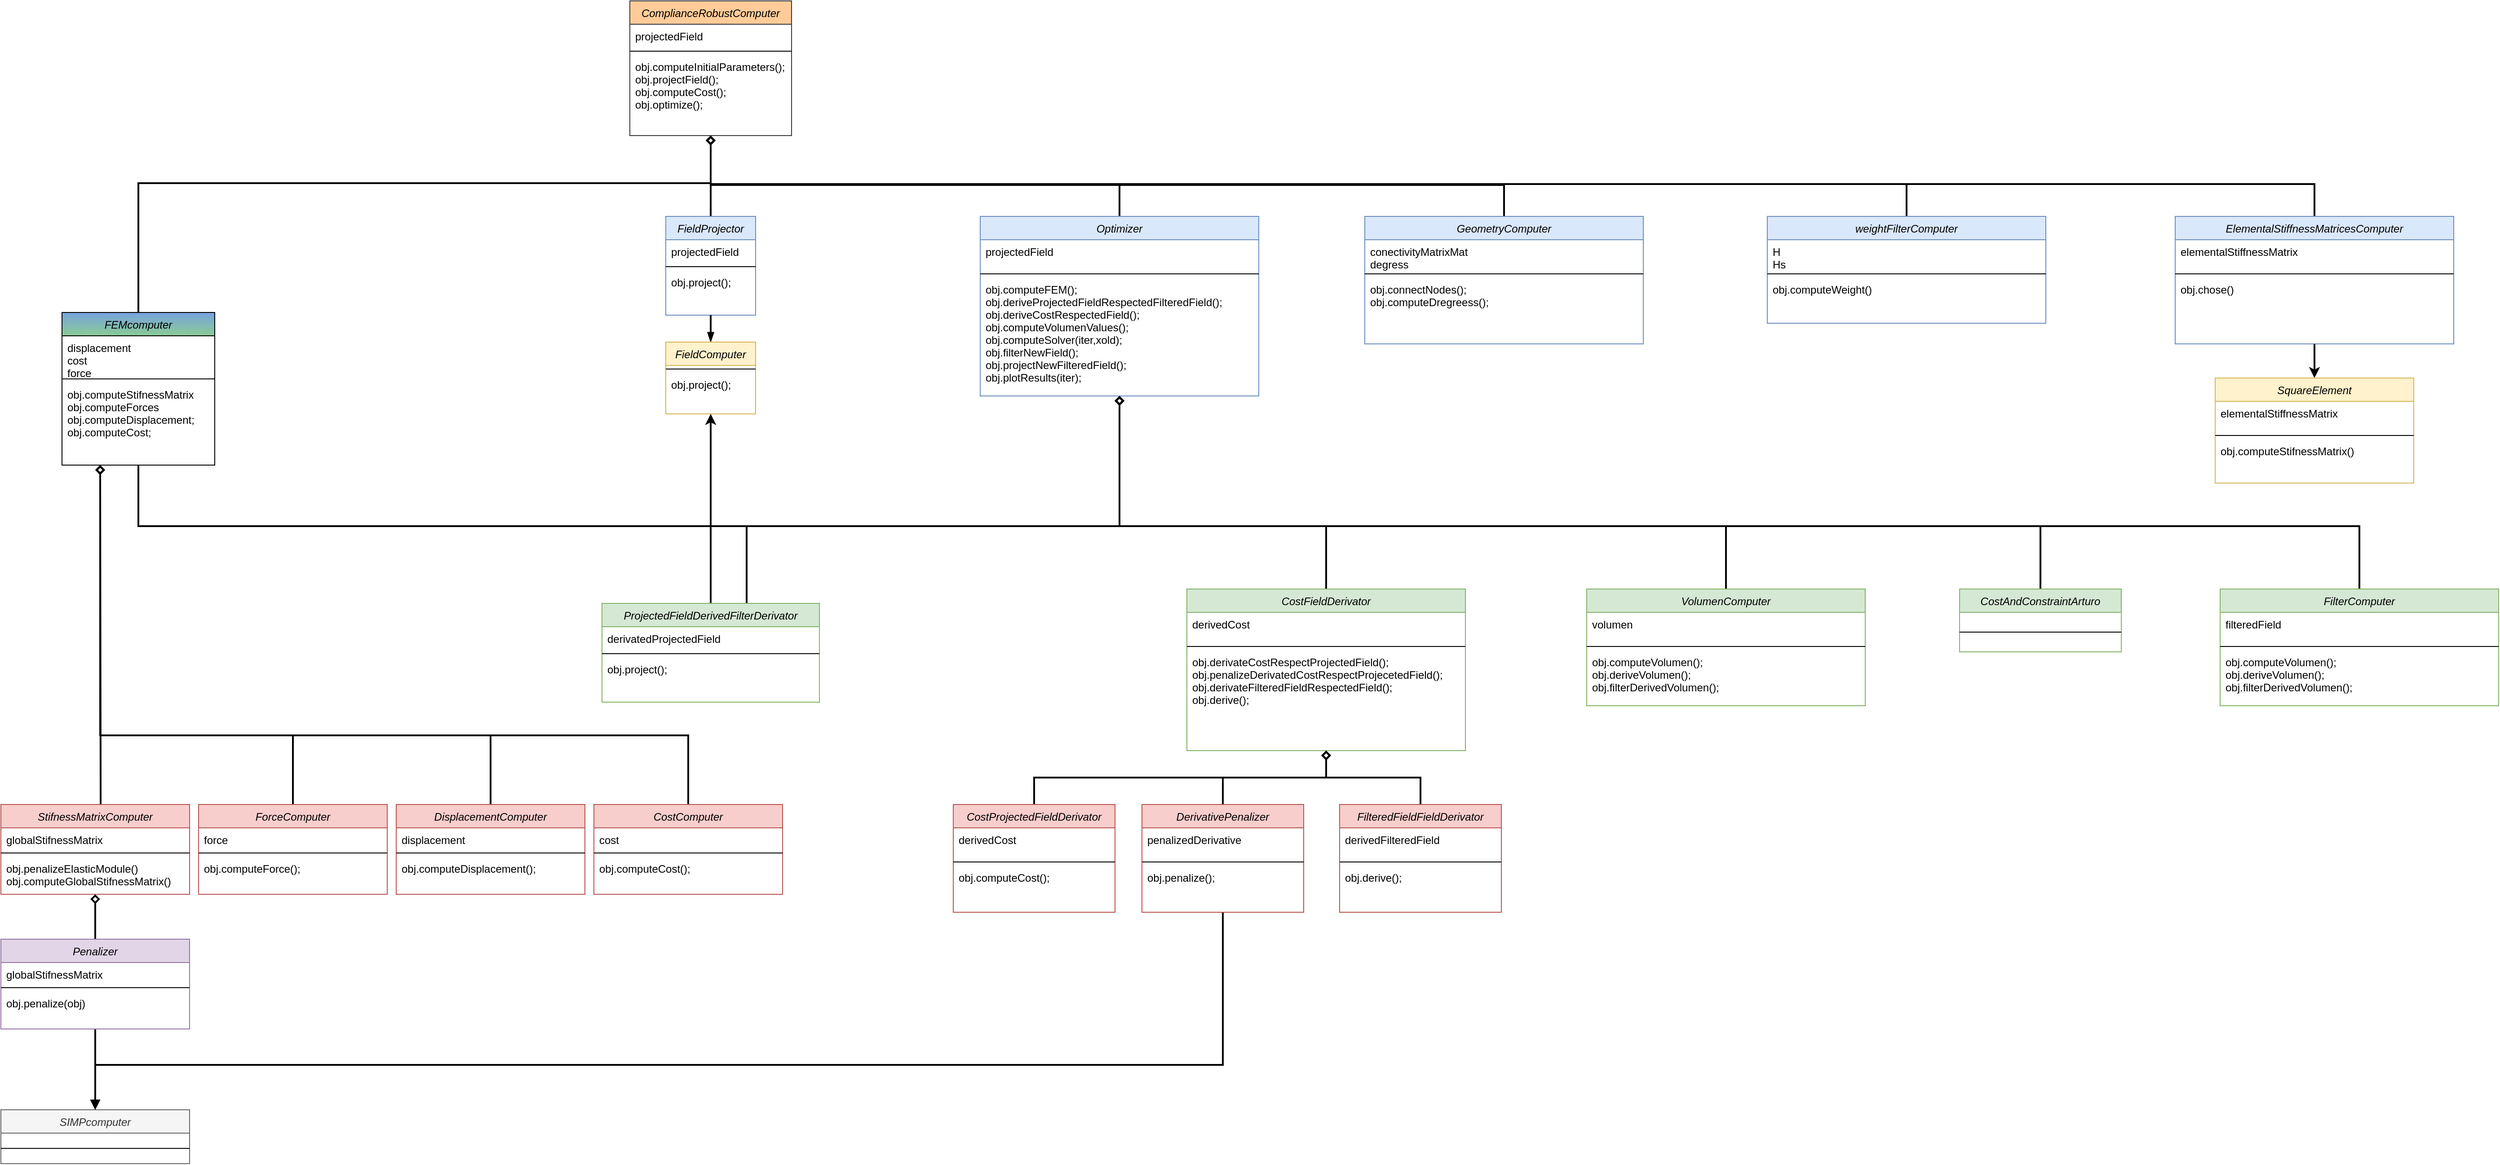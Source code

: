 <mxfile version="21.0.6" type="device"><diagram id="C5RBs43oDa-KdzZeNtuy" name="Page-1"><mxGraphModel dx="2100" dy="1146" grid="0" gridSize="10" guides="1" tooltips="1" connect="1" arrows="1" fold="1" page="1" pageScale="1" pageWidth="3300" pageHeight="2339" math="0" shadow="0"><root><mxCell id="WIyWlLk6GJQsqaUBKTNV-0"/><mxCell id="WIyWlLk6GJQsqaUBKTNV-1" parent="WIyWlLk6GJQsqaUBKTNV-0"/><mxCell id="zkfFHV4jXpPFQw0GAbJ--0" value="ComplianceRobustComputer" style="swimlane;fontStyle=2;align=center;verticalAlign=top;childLayout=stackLayout;horizontal=1;startSize=26;horizontalStack=0;resizeParent=1;resizeLast=0;collapsible=1;marginBottom=0;rounded=0;shadow=0;strokeWidth=1;fillColor=#ffcc99;strokeColor=#36393d;" parent="WIyWlLk6GJQsqaUBKTNV-1" vertex="1"><mxGeometry x="975" y="543" width="180" height="150" as="geometry"><mxRectangle x="330" y="30" width="160" height="26" as="alternateBounds"/></mxGeometry></mxCell><mxCell id="zkfFHV4jXpPFQw0GAbJ--1" value="projectedField" style="text;align=left;verticalAlign=top;spacingLeft=4;spacingRight=4;overflow=hidden;rotatable=0;points=[[0,0.5],[1,0.5]];portConstraint=eastwest;" parent="zkfFHV4jXpPFQw0GAbJ--0" vertex="1"><mxGeometry y="26" width="180" height="26" as="geometry"/></mxCell><mxCell id="zkfFHV4jXpPFQw0GAbJ--4" value="" style="line;html=1;strokeWidth=1;align=left;verticalAlign=middle;spacingTop=-1;spacingLeft=3;spacingRight=3;rotatable=0;labelPosition=right;points=[];portConstraint=eastwest;" parent="zkfFHV4jXpPFQw0GAbJ--0" vertex="1"><mxGeometry y="52" width="180" height="8" as="geometry"/></mxCell><mxCell id="zkfFHV4jXpPFQw0GAbJ--5" value="            obj.computeInitialParameters();&#10;            obj.projectField();&#10;            obj.computeCost();&#10;            obj.optimize();" style="text;align=left;verticalAlign=top;spacingLeft=4;spacingRight=4;overflow=hidden;rotatable=0;points=[[0,0.5],[1,0.5]];portConstraint=eastwest;" parent="zkfFHV4jXpPFQw0GAbJ--0" vertex="1"><mxGeometry y="60" width="180" height="70" as="geometry"/></mxCell><mxCell id="yDLSr4atUfNvEjxQzT37-46" style="edgeStyle=orthogonalEdgeStyle;rounded=0;orthogonalLoop=1;jettySize=auto;html=1;strokeColor=#000000;fontColor=#393C56;fillColor=#F2CC8F;endArrow=diamond;endFill=0;endSize=6;strokeWidth=2;" edge="1" parent="WIyWlLk6GJQsqaUBKTNV-1" source="R_Au4kxGA2XfaqDKN6vM-2" target="zkfFHV4jXpPFQw0GAbJ--0"><mxGeometry relative="1" as="geometry"/></mxCell><mxCell id="R_Au4kxGA2XfaqDKN6vM-2" value="FieldProjector" style="swimlane;fontStyle=2;align=center;verticalAlign=top;childLayout=stackLayout;horizontal=1;startSize=26;horizontalStack=0;resizeParent=1;resizeLast=0;collapsible=1;marginBottom=0;rounded=0;shadow=0;strokeWidth=1;fillColor=#dae8fc;strokeColor=#6c8ebf;" parent="WIyWlLk6GJQsqaUBKTNV-1" vertex="1"><mxGeometry x="1015" y="783" width="100" height="110" as="geometry"><mxRectangle x="330" y="30" width="160" height="26" as="alternateBounds"/></mxGeometry></mxCell><mxCell id="R_Au4kxGA2XfaqDKN6vM-3" value="projectedField" style="text;align=left;verticalAlign=top;spacingLeft=4;spacingRight=4;overflow=hidden;rotatable=0;points=[[0,0.5],[1,0.5]];portConstraint=eastwest;" parent="R_Au4kxGA2XfaqDKN6vM-2" vertex="1"><mxGeometry y="26" width="100" height="26" as="geometry"/></mxCell><mxCell id="R_Au4kxGA2XfaqDKN6vM-4" value="" style="line;html=1;strokeWidth=1;align=left;verticalAlign=middle;spacingTop=-1;spacingLeft=3;spacingRight=3;rotatable=0;labelPosition=right;points=[];portConstraint=eastwest;" parent="R_Au4kxGA2XfaqDKN6vM-2" vertex="1"><mxGeometry y="52" width="100" height="8" as="geometry"/></mxCell><mxCell id="R_Au4kxGA2XfaqDKN6vM-5" value="            obj.project();&#10;" style="text;align=left;verticalAlign=top;spacingLeft=4;spacingRight=4;overflow=hidden;rotatable=0;points=[[0,0.5],[1,0.5]];portConstraint=eastwest;" parent="R_Au4kxGA2XfaqDKN6vM-2" vertex="1"><mxGeometry y="60" width="100" height="30" as="geometry"/></mxCell><mxCell id="yDLSr4atUfNvEjxQzT37-2" style="edgeStyle=orthogonalEdgeStyle;rounded=0;orthogonalLoop=1;jettySize=auto;html=1;entryX=0.5;entryY=1;entryDx=0;entryDy=0;endArrow=none;endFill=0;startArrow=blockThin;startFill=1;endSize=6;strokeWidth=2;" edge="1" parent="WIyWlLk6GJQsqaUBKTNV-1" source="R_Au4kxGA2XfaqDKN6vM-6" target="R_Au4kxGA2XfaqDKN6vM-2"><mxGeometry relative="1" as="geometry"/></mxCell><mxCell id="R_Au4kxGA2XfaqDKN6vM-6" value="FieldComputer" style="swimlane;fontStyle=2;align=center;verticalAlign=top;childLayout=stackLayout;horizontal=1;startSize=26;horizontalStack=0;resizeParent=1;resizeLast=0;collapsible=1;marginBottom=0;rounded=0;shadow=0;strokeWidth=1;fillColor=#fff2cc;strokeColor=#d6b656;" parent="WIyWlLk6GJQsqaUBKTNV-1" vertex="1"><mxGeometry x="1015" y="923" width="100" height="80" as="geometry"><mxRectangle x="330" y="30" width="160" height="26" as="alternateBounds"/></mxGeometry></mxCell><mxCell id="R_Au4kxGA2XfaqDKN6vM-8" value="" style="line;html=1;strokeWidth=1;align=left;verticalAlign=middle;spacingTop=-1;spacingLeft=3;spacingRight=3;rotatable=0;labelPosition=right;points=[];portConstraint=eastwest;" parent="R_Au4kxGA2XfaqDKN6vM-6" vertex="1"><mxGeometry y="26" width="100" height="8" as="geometry"/></mxCell><mxCell id="R_Au4kxGA2XfaqDKN6vM-9" value="            obj.project();&#10;" style="text;align=left;verticalAlign=top;spacingLeft=4;spacingRight=4;overflow=hidden;rotatable=0;points=[[0,0.5],[1,0.5]];portConstraint=eastwest;" parent="R_Au4kxGA2XfaqDKN6vM-6" vertex="1"><mxGeometry y="34" width="100" height="26" as="geometry"/></mxCell><mxCell id="R_Au4kxGA2XfaqDKN6vM-131" style="edgeStyle=elbowEdgeStyle;rounded=0;orthogonalLoop=1;jettySize=auto;elbow=vertical;html=1;entryX=0.5;entryY=1;entryDx=0;entryDy=0;endArrow=diamond;endFill=0;endSize=6;strokeWidth=2;" parent="WIyWlLk6GJQsqaUBKTNV-1" source="R_Au4kxGA2XfaqDKN6vM-14" target="zkfFHV4jXpPFQw0GAbJ--0" edge="1"><mxGeometry relative="1" as="geometry"><Array as="points"><mxPoint x="853" y="746"/><mxPoint x="417" y="828"/><mxPoint x="510" y="828"/></Array></mxGeometry></mxCell><mxCell id="yDLSr4atUfNvEjxQzT37-9" style="edgeStyle=orthogonalEdgeStyle;rounded=0;orthogonalLoop=1;jettySize=auto;html=1;exitX=0.5;exitY=1;exitDx=0;exitDy=0;entryX=0.5;entryY=1;entryDx=0;entryDy=0;endArrow=diamond;endFill=0;endSize=6;strokeWidth=2;" edge="1" parent="WIyWlLk6GJQsqaUBKTNV-1" source="R_Au4kxGA2XfaqDKN6vM-14" target="R_Au4kxGA2XfaqDKN6vM-116"><mxGeometry relative="1" as="geometry"><Array as="points"><mxPoint x="428" y="1128"/><mxPoint x="1520" y="1128"/></Array></mxGeometry></mxCell><mxCell id="R_Au4kxGA2XfaqDKN6vM-14" value="FEMcomputer" style="swimlane;fontStyle=2;align=center;verticalAlign=top;childLayout=stackLayout;horizontal=1;startSize=26;horizontalStack=0;resizeParent=1;resizeLast=0;collapsible=1;marginBottom=0;rounded=0;shadow=0;strokeWidth=1;gradientColor=#89CC94;strokeColor=default;fillColor=#78a2de;swimlaneFillColor=none;" parent="WIyWlLk6GJQsqaUBKTNV-1" vertex="1"><mxGeometry x="343" y="890" width="170" height="170" as="geometry"><mxRectangle x="330" y="30" width="160" height="26" as="alternateBounds"/></mxGeometry></mxCell><mxCell id="R_Au4kxGA2XfaqDKN6vM-15" value="        displacement&#10;        cost&#10;        force" style="text;align=left;verticalAlign=top;spacingLeft=4;spacingRight=4;overflow=hidden;rotatable=0;points=[[0,0.5],[1,0.5]];portConstraint=eastwest;" parent="R_Au4kxGA2XfaqDKN6vM-14" vertex="1"><mxGeometry y="26" width="170" height="44" as="geometry"/></mxCell><mxCell id="R_Au4kxGA2XfaqDKN6vM-16" value="" style="line;html=1;strokeWidth=1;align=left;verticalAlign=middle;spacingTop=-1;spacingLeft=3;spacingRight=3;rotatable=0;labelPosition=right;points=[];portConstraint=eastwest;" parent="R_Au4kxGA2XfaqDKN6vM-14" vertex="1"><mxGeometry y="70" width="170" height="8" as="geometry"/></mxCell><mxCell id="R_Au4kxGA2XfaqDKN6vM-17" value="            obj.computeStifnessMatrix&#10;            obj.computeForces&#10;            obj.computeDisplacement;&#10;            obj.computeCost;" style="text;align=left;verticalAlign=top;spacingLeft=4;spacingRight=4;overflow=hidden;rotatable=0;points=[[0,0.5],[1,0.5]];portConstraint=eastwest;" parent="R_Au4kxGA2XfaqDKN6vM-14" vertex="1"><mxGeometry y="78" width="170" height="62" as="geometry"/></mxCell><mxCell id="R_Au4kxGA2XfaqDKN6vM-112" style="edgeStyle=elbowEdgeStyle;rounded=0;orthogonalLoop=1;jettySize=auto;elbow=vertical;html=1;entryX=0.25;entryY=1;entryDx=0;entryDy=0;endArrow=diamond;endFill=0;strokeWidth=2;" parent="WIyWlLk6GJQsqaUBKTNV-1" source="R_Au4kxGA2XfaqDKN6vM-32" target="R_Au4kxGA2XfaqDKN6vM-14" edge="1"><mxGeometry relative="1" as="geometry"><Array as="points"><mxPoint x="386" y="1426"/><mxPoint x="401" y="1405"/></Array></mxGeometry></mxCell><mxCell id="R_Au4kxGA2XfaqDKN6vM-32" value="StifnessMatrixComputer" style="swimlane;fontStyle=2;align=center;verticalAlign=top;childLayout=stackLayout;horizontal=1;startSize=26;horizontalStack=0;resizeParent=1;resizeLast=0;collapsible=1;marginBottom=0;rounded=0;shadow=0;strokeWidth=1;fillColor=#f8cecc;strokeColor=#b85450;" parent="WIyWlLk6GJQsqaUBKTNV-1" vertex="1"><mxGeometry x="275" y="1438" width="210" height="100" as="geometry"><mxRectangle x="330" y="30" width="160" height="26" as="alternateBounds"/></mxGeometry></mxCell><mxCell id="R_Au4kxGA2XfaqDKN6vM-33" value="globalStifnessMatrix" style="text;align=left;verticalAlign=top;spacingLeft=4;spacingRight=4;overflow=hidden;rotatable=0;points=[[0,0.5],[1,0.5]];portConstraint=eastwest;" parent="R_Au4kxGA2XfaqDKN6vM-32" vertex="1"><mxGeometry y="26" width="210" height="24" as="geometry"/></mxCell><mxCell id="R_Au4kxGA2XfaqDKN6vM-34" value="" style="line;html=1;strokeWidth=1;align=left;verticalAlign=middle;spacingTop=-1;spacingLeft=3;spacingRight=3;rotatable=0;labelPosition=right;points=[];portConstraint=eastwest;" parent="R_Au4kxGA2XfaqDKN6vM-32" vertex="1"><mxGeometry y="50" width="210" height="8" as="geometry"/></mxCell><mxCell id="R_Au4kxGA2XfaqDKN6vM-35" value="            obj.penalizeElasticModule()&#10;            obj.computeGlobalStifnessMatrix()" style="text;align=left;verticalAlign=top;spacingLeft=4;spacingRight=4;overflow=hidden;rotatable=0;points=[[0,0.5],[1,0.5]];portConstraint=eastwest;" parent="R_Au4kxGA2XfaqDKN6vM-32" vertex="1"><mxGeometry y="58" width="210" height="42" as="geometry"/></mxCell><mxCell id="R_Au4kxGA2XfaqDKN6vM-49" style="edgeStyle=elbowEdgeStyle;rounded=0;orthogonalLoop=1;jettySize=auto;elbow=vertical;html=1;endArrow=block;endFill=1;strokeWidth=2;" parent="WIyWlLk6GJQsqaUBKTNV-1" source="R_Au4kxGA2XfaqDKN6vM-37" target="R_Au4kxGA2XfaqDKN6vM-41" edge="1"><mxGeometry relative="1" as="geometry"/></mxCell><mxCell id="R_Au4kxGA2XfaqDKN6vM-115" style="edgeStyle=elbowEdgeStyle;rounded=0;orthogonalLoop=1;jettySize=auto;elbow=vertical;html=1;endArrow=diamond;endFill=0;strokeWidth=2;" parent="WIyWlLk6GJQsqaUBKTNV-1" source="R_Au4kxGA2XfaqDKN6vM-37" target="R_Au4kxGA2XfaqDKN6vM-32" edge="1"><mxGeometry relative="1" as="geometry"/></mxCell><mxCell id="R_Au4kxGA2XfaqDKN6vM-37" value="Penalizer" style="swimlane;fontStyle=2;align=center;verticalAlign=top;childLayout=stackLayout;horizontal=1;startSize=26;horizontalStack=0;resizeParent=1;resizeLast=0;collapsible=1;marginBottom=0;rounded=0;shadow=0;strokeWidth=1;fillColor=#e1d5e7;strokeColor=#9673a6;" parent="WIyWlLk6GJQsqaUBKTNV-1" vertex="1"><mxGeometry x="275" y="1588" width="210" height="100" as="geometry"><mxRectangle x="330" y="30" width="160" height="26" as="alternateBounds"/></mxGeometry></mxCell><mxCell id="R_Au4kxGA2XfaqDKN6vM-38" value="globalStifnessMatrix" style="text;align=left;verticalAlign=top;spacingLeft=4;spacingRight=4;overflow=hidden;rotatable=0;points=[[0,0.5],[1,0.5]];portConstraint=eastwest;" parent="R_Au4kxGA2XfaqDKN6vM-37" vertex="1"><mxGeometry y="26" width="210" height="24" as="geometry"/></mxCell><mxCell id="R_Au4kxGA2XfaqDKN6vM-39" value="" style="line;html=1;strokeWidth=1;align=left;verticalAlign=middle;spacingTop=-1;spacingLeft=3;spacingRight=3;rotatable=0;labelPosition=right;points=[];portConstraint=eastwest;" parent="R_Au4kxGA2XfaqDKN6vM-37" vertex="1"><mxGeometry y="50" width="210" height="8" as="geometry"/></mxCell><mxCell id="R_Au4kxGA2XfaqDKN6vM-40" value="            obj.penalize(obj)" style="text;align=left;verticalAlign=top;spacingLeft=4;spacingRight=4;overflow=hidden;rotatable=0;points=[[0,0.5],[1,0.5]];portConstraint=eastwest;" parent="R_Au4kxGA2XfaqDKN6vM-37" vertex="1"><mxGeometry y="58" width="210" height="42" as="geometry"/></mxCell><mxCell id="R_Au4kxGA2XfaqDKN6vM-41" value="SIMPcomputer" style="swimlane;fontStyle=2;align=center;verticalAlign=top;childLayout=stackLayout;horizontal=1;startSize=26;horizontalStack=0;resizeParent=1;resizeLast=0;collapsible=1;marginBottom=0;rounded=0;shadow=0;strokeWidth=1;fillColor=#f5f5f5;strokeColor=#666666;fontColor=#333333;" parent="WIyWlLk6GJQsqaUBKTNV-1" vertex="1"><mxGeometry x="275" y="1778" width="210" height="60" as="geometry"><mxRectangle x="330" y="30" width="160" height="26" as="alternateBounds"/></mxGeometry></mxCell><mxCell id="R_Au4kxGA2XfaqDKN6vM-43" value="" style="line;html=1;strokeWidth=1;align=left;verticalAlign=middle;spacingTop=-1;spacingLeft=3;spacingRight=3;rotatable=0;labelPosition=right;points=[];portConstraint=eastwest;" parent="R_Au4kxGA2XfaqDKN6vM-41" vertex="1"><mxGeometry y="26" width="210" height="34" as="geometry"/></mxCell><mxCell id="R_Au4kxGA2XfaqDKN6vM-104" style="edgeStyle=elbowEdgeStyle;rounded=0;orthogonalLoop=1;jettySize=auto;elbow=vertical;html=1;entryX=0.25;entryY=1;entryDx=0;entryDy=0;endArrow=diamond;endFill=0;strokeWidth=2;" parent="WIyWlLk6GJQsqaUBKTNV-1" source="R_Au4kxGA2XfaqDKN6vM-50" target="R_Au4kxGA2XfaqDKN6vM-14" edge="1"><mxGeometry relative="1" as="geometry"><Array as="points"><mxPoint x="600" y="1361"/></Array></mxGeometry></mxCell><mxCell id="R_Au4kxGA2XfaqDKN6vM-50" value="ForceComputer" style="swimlane;fontStyle=2;align=center;verticalAlign=top;childLayout=stackLayout;horizontal=1;startSize=26;horizontalStack=0;resizeParent=1;resizeLast=0;collapsible=1;marginBottom=0;rounded=0;shadow=0;strokeWidth=1;fillColor=#f8cecc;strokeColor=#b85450;" parent="WIyWlLk6GJQsqaUBKTNV-1" vertex="1"><mxGeometry x="495" y="1438" width="210" height="100" as="geometry"><mxRectangle x="330" y="30" width="160" height="26" as="alternateBounds"/></mxGeometry></mxCell><mxCell id="R_Au4kxGA2XfaqDKN6vM-51" value="force" style="text;align=left;verticalAlign=top;spacingLeft=4;spacingRight=4;overflow=hidden;rotatable=0;points=[[0,0.5],[1,0.5]];portConstraint=eastwest;" parent="R_Au4kxGA2XfaqDKN6vM-50" vertex="1"><mxGeometry y="26" width="210" height="24" as="geometry"/></mxCell><mxCell id="R_Au4kxGA2XfaqDKN6vM-52" value="" style="line;html=1;strokeWidth=1;align=left;verticalAlign=middle;spacingTop=-1;spacingLeft=3;spacingRight=3;rotatable=0;labelPosition=right;points=[];portConstraint=eastwest;" parent="R_Au4kxGA2XfaqDKN6vM-50" vertex="1"><mxGeometry y="50" width="210" height="8" as="geometry"/></mxCell><mxCell id="R_Au4kxGA2XfaqDKN6vM-53" value="            obj.computeForce();" style="text;align=left;verticalAlign=top;spacingLeft=4;spacingRight=4;overflow=hidden;rotatable=0;points=[[0,0.5],[1,0.5]];portConstraint=eastwest;" parent="R_Au4kxGA2XfaqDKN6vM-50" vertex="1"><mxGeometry y="58" width="210" height="42" as="geometry"/></mxCell><mxCell id="R_Au4kxGA2XfaqDKN6vM-113" style="edgeStyle=elbowEdgeStyle;rounded=0;orthogonalLoop=1;jettySize=auto;elbow=vertical;html=1;entryX=0.25;entryY=1;entryDx=0;entryDy=0;endArrow=diamond;endFill=0;strokeWidth=2;" parent="WIyWlLk6GJQsqaUBKTNV-1" source="R_Au4kxGA2XfaqDKN6vM-67" target="R_Au4kxGA2XfaqDKN6vM-14" edge="1"><mxGeometry relative="1" as="geometry"><Array as="points"><mxPoint x="674" y="1361"/><mxPoint x="579" y="1363"/></Array></mxGeometry></mxCell><mxCell id="R_Au4kxGA2XfaqDKN6vM-67" value="DisplacementComputer" style="swimlane;fontStyle=2;align=center;verticalAlign=top;childLayout=stackLayout;horizontal=1;startSize=26;horizontalStack=0;resizeParent=1;resizeLast=0;collapsible=1;marginBottom=0;rounded=0;shadow=0;strokeWidth=1;fillColor=#f8cecc;strokeColor=#b85450;" parent="WIyWlLk6GJQsqaUBKTNV-1" vertex="1"><mxGeometry x="715" y="1438" width="210" height="100" as="geometry"><mxRectangle x="330" y="30" width="160" height="26" as="alternateBounds"/></mxGeometry></mxCell><mxCell id="R_Au4kxGA2XfaqDKN6vM-68" value="displacement" style="text;align=left;verticalAlign=top;spacingLeft=4;spacingRight=4;overflow=hidden;rotatable=0;points=[[0,0.5],[1,0.5]];portConstraint=eastwest;" parent="R_Au4kxGA2XfaqDKN6vM-67" vertex="1"><mxGeometry y="26" width="210" height="24" as="geometry"/></mxCell><mxCell id="R_Au4kxGA2XfaqDKN6vM-69" value="" style="line;html=1;strokeWidth=1;align=left;verticalAlign=middle;spacingTop=-1;spacingLeft=3;spacingRight=3;rotatable=0;labelPosition=right;points=[];portConstraint=eastwest;" parent="R_Au4kxGA2XfaqDKN6vM-67" vertex="1"><mxGeometry y="50" width="210" height="8" as="geometry"/></mxCell><mxCell id="R_Au4kxGA2XfaqDKN6vM-70" value="            obj.computeDisplacement();" style="text;align=left;verticalAlign=top;spacingLeft=4;spacingRight=4;overflow=hidden;rotatable=0;points=[[0,0.5],[1,0.5]];portConstraint=eastwest;" parent="R_Au4kxGA2XfaqDKN6vM-67" vertex="1"><mxGeometry y="58" width="210" height="42" as="geometry"/></mxCell><mxCell id="R_Au4kxGA2XfaqDKN6vM-114" style="edgeStyle=elbowEdgeStyle;rounded=0;orthogonalLoop=1;jettySize=auto;elbow=vertical;html=1;entryX=0.25;entryY=1;entryDx=0;entryDy=0;endArrow=diamond;endFill=0;strokeWidth=2;" parent="WIyWlLk6GJQsqaUBKTNV-1" source="R_Au4kxGA2XfaqDKN6vM-78" target="R_Au4kxGA2XfaqDKN6vM-14" edge="1"><mxGeometry relative="1" as="geometry"><Array as="points"><mxPoint x="698" y="1361"/></Array></mxGeometry></mxCell><mxCell id="R_Au4kxGA2XfaqDKN6vM-78" value="CostComputer" style="swimlane;fontStyle=2;align=center;verticalAlign=top;childLayout=stackLayout;horizontal=1;startSize=26;horizontalStack=0;resizeParent=1;resizeLast=0;collapsible=1;marginBottom=0;rounded=0;shadow=0;strokeWidth=1;fillColor=#f8cecc;strokeColor=#b85450;" parent="WIyWlLk6GJQsqaUBKTNV-1" vertex="1"><mxGeometry x="935" y="1438" width="210" height="100" as="geometry"><mxRectangle x="330" y="30" width="160" height="26" as="alternateBounds"/></mxGeometry></mxCell><mxCell id="R_Au4kxGA2XfaqDKN6vM-79" value="cost&#10;" style="text;align=left;verticalAlign=top;spacingLeft=4;spacingRight=4;overflow=hidden;rotatable=0;points=[[0,0.5],[1,0.5]];portConstraint=eastwest;" parent="R_Au4kxGA2XfaqDKN6vM-78" vertex="1"><mxGeometry y="26" width="210" height="24" as="geometry"/></mxCell><mxCell id="R_Au4kxGA2XfaqDKN6vM-80" value="" style="line;html=1;strokeWidth=1;align=left;verticalAlign=middle;spacingTop=-1;spacingLeft=3;spacingRight=3;rotatable=0;labelPosition=right;points=[];portConstraint=eastwest;" parent="R_Au4kxGA2XfaqDKN6vM-78" vertex="1"><mxGeometry y="50" width="210" height="8" as="geometry"/></mxCell><mxCell id="R_Au4kxGA2XfaqDKN6vM-81" value="            obj.computeCost();" style="text;align=left;verticalAlign=top;spacingLeft=4;spacingRight=4;overflow=hidden;rotatable=0;points=[[0,0.5],[1,0.5]];portConstraint=eastwest;" parent="R_Au4kxGA2XfaqDKN6vM-78" vertex="1"><mxGeometry y="58" width="210" height="42" as="geometry"/></mxCell><mxCell id="R_Au4kxGA2XfaqDKN6vM-132" style="edgeStyle=elbowEdgeStyle;rounded=0;orthogonalLoop=1;jettySize=auto;elbow=vertical;html=1;entryX=0.5;entryY=1;entryDx=0;entryDy=0;endArrow=diamond;endFill=0;endSize=6;strokeWidth=2;" parent="WIyWlLk6GJQsqaUBKTNV-1" source="R_Au4kxGA2XfaqDKN6vM-116" target="zkfFHV4jXpPFQw0GAbJ--0" edge="1"><mxGeometry relative="1" as="geometry"><Array as="points"><mxPoint x="1303" y="747"/><mxPoint x="1261" y="745"/><mxPoint x="1295" y="828"/></Array></mxGeometry></mxCell><mxCell id="R_Au4kxGA2XfaqDKN6vM-116" value="Optimizer" style="swimlane;fontStyle=2;align=center;verticalAlign=top;childLayout=stackLayout;horizontal=1;startSize=26;horizontalStack=0;resizeParent=1;resizeLast=0;collapsible=1;marginBottom=0;rounded=0;shadow=0;strokeWidth=1;fillColor=#dae8fc;strokeColor=#6c8ebf;" parent="WIyWlLk6GJQsqaUBKTNV-1" vertex="1"><mxGeometry x="1365" y="783" width="310" height="200" as="geometry"><mxRectangle x="330" y="30" width="160" height="26" as="alternateBounds"/></mxGeometry></mxCell><mxCell id="R_Au4kxGA2XfaqDKN6vM-117" value="        projectedField" style="text;align=left;verticalAlign=top;spacingLeft=4;spacingRight=4;overflow=hidden;rotatable=0;points=[[0,0.5],[1,0.5]];portConstraint=eastwest;" parent="R_Au4kxGA2XfaqDKN6vM-116" vertex="1"><mxGeometry y="26" width="310" height="34" as="geometry"/></mxCell><mxCell id="R_Au4kxGA2XfaqDKN6vM-118" value="" style="line;html=1;strokeWidth=1;align=left;verticalAlign=middle;spacingTop=-1;spacingLeft=3;spacingRight=3;rotatable=0;labelPosition=right;points=[];portConstraint=eastwest;" parent="R_Au4kxGA2XfaqDKN6vM-116" vertex="1"><mxGeometry y="60" width="310" height="8" as="geometry"/></mxCell><mxCell id="R_Au4kxGA2XfaqDKN6vM-119" value=" obj.computeFEM();&#10;obj.deriveProjectedFieldRespectedFilteredField();&#10;obj.deriveCostRespectedField();&#10;obj.computeVolumenValues();&#10;obj.computeSolver(iter,xold);&#10;obj.filterNewField();&#10;obj.projectNewFilteredField();&#10;obj.plotResults(iter);" style="text;align=left;verticalAlign=top;spacingLeft=4;spacingRight=4;overflow=hidden;rotatable=0;points=[[0,0.5],[1,0.5]];portConstraint=eastwest;" parent="R_Au4kxGA2XfaqDKN6vM-116" vertex="1"><mxGeometry y="68" width="310" height="122" as="geometry"/></mxCell><mxCell id="yDLSr4atUfNvEjxQzT37-16" style="edgeStyle=orthogonalEdgeStyle;rounded=0;orthogonalLoop=1;jettySize=auto;html=1;exitX=0.5;exitY=0;exitDx=0;exitDy=0;entryX=0.5;entryY=1;entryDx=0;entryDy=0;endArrow=diamond;endFill=0;endSize=6;strokeWidth=2;" edge="1" parent="WIyWlLk6GJQsqaUBKTNV-1" source="R_Au4kxGA2XfaqDKN6vM-134" target="R_Au4kxGA2XfaqDKN6vM-116"><mxGeometry relative="1" as="geometry"><Array as="points"><mxPoint x="1750" y="1128"/><mxPoint x="1520" y="1128"/></Array></mxGeometry></mxCell><mxCell id="R_Au4kxGA2XfaqDKN6vM-134" value="CostFieldDerivator" style="swimlane;fontStyle=2;align=center;verticalAlign=top;childLayout=stackLayout;horizontal=1;startSize=26;horizontalStack=0;resizeParent=1;resizeLast=0;collapsible=1;marginBottom=0;rounded=0;shadow=0;strokeWidth=1;fillColor=#d5e8d4;strokeColor=#82b366;" parent="WIyWlLk6GJQsqaUBKTNV-1" vertex="1"><mxGeometry x="1595" y="1198" width="310" height="180" as="geometry"><mxRectangle x="330" y="30" width="160" height="26" as="alternateBounds"/></mxGeometry></mxCell><mxCell id="R_Au4kxGA2XfaqDKN6vM-135" value="        derivedCost" style="text;align=left;verticalAlign=top;spacingLeft=4;spacingRight=4;overflow=hidden;rotatable=0;points=[[0,0.5],[1,0.5]];portConstraint=eastwest;" parent="R_Au4kxGA2XfaqDKN6vM-134" vertex="1"><mxGeometry y="26" width="310" height="34" as="geometry"/></mxCell><mxCell id="R_Au4kxGA2XfaqDKN6vM-136" value="" style="line;html=1;strokeWidth=1;align=left;verticalAlign=middle;spacingTop=-1;spacingLeft=3;spacingRight=3;rotatable=0;labelPosition=right;points=[];portConstraint=eastwest;" parent="R_Au4kxGA2XfaqDKN6vM-134" vertex="1"><mxGeometry y="60" width="310" height="8" as="geometry"/></mxCell><mxCell id="R_Au4kxGA2XfaqDKN6vM-137" value="obj.derivateCostRespectProjectedField();&#10;obj.penalizeDerivatedCostRespectProjecetedField();&#10;obj.derivateFilteredFieldRespectedField();&#10;obj.derive();&#10;" style="text;align=left;verticalAlign=top;spacingLeft=4;spacingRight=4;overflow=hidden;rotatable=0;points=[[0,0.5],[1,0.5]];portConstraint=eastwest;" parent="R_Au4kxGA2XfaqDKN6vM-134" vertex="1"><mxGeometry y="68" width="310" height="92" as="geometry"/></mxCell><mxCell id="R_Au4kxGA2XfaqDKN6vM-143" style="edgeStyle=elbowEdgeStyle;rounded=0;orthogonalLoop=1;jettySize=auto;elbow=vertical;html=1;entryX=0.5;entryY=1;entryDx=0;entryDy=0;endArrow=diamond;endFill=0;strokeWidth=2;" parent="WIyWlLk6GJQsqaUBKTNV-1" source="R_Au4kxGA2XfaqDKN6vM-139" target="R_Au4kxGA2XfaqDKN6vM-134" edge="1"><mxGeometry relative="1" as="geometry"/></mxCell><mxCell id="R_Au4kxGA2XfaqDKN6vM-139" value="CostProjectedFieldDerivator" style="swimlane;fontStyle=2;align=center;verticalAlign=top;childLayout=stackLayout;horizontal=1;startSize=26;horizontalStack=0;resizeParent=1;resizeLast=0;collapsible=1;marginBottom=0;rounded=0;shadow=0;strokeWidth=1;fillColor=#f8cecc;strokeColor=#b85450;" parent="WIyWlLk6GJQsqaUBKTNV-1" vertex="1"><mxGeometry x="1335" y="1438" width="180" height="120" as="geometry"><mxRectangle x="330" y="30" width="160" height="26" as="alternateBounds"/></mxGeometry></mxCell><mxCell id="R_Au4kxGA2XfaqDKN6vM-140" value="        derivedCost" style="text;align=left;verticalAlign=top;spacingLeft=4;spacingRight=4;overflow=hidden;rotatable=0;points=[[0,0.5],[1,0.5]];portConstraint=eastwest;" parent="R_Au4kxGA2XfaqDKN6vM-139" vertex="1"><mxGeometry y="26" width="180" height="34" as="geometry"/></mxCell><mxCell id="R_Au4kxGA2XfaqDKN6vM-141" value="" style="line;html=1;strokeWidth=1;align=left;verticalAlign=middle;spacingTop=-1;spacingLeft=3;spacingRight=3;rotatable=0;labelPosition=right;points=[];portConstraint=eastwest;" parent="R_Au4kxGA2XfaqDKN6vM-139" vertex="1"><mxGeometry y="60" width="180" height="8" as="geometry"/></mxCell><mxCell id="R_Au4kxGA2XfaqDKN6vM-142" value="            obj.computeCost();" style="text;align=left;verticalAlign=top;spacingLeft=4;spacingRight=4;overflow=hidden;rotatable=0;points=[[0,0.5],[1,0.5]];portConstraint=eastwest;" parent="R_Au4kxGA2XfaqDKN6vM-139" vertex="1"><mxGeometry y="68" width="180" height="42" as="geometry"/></mxCell><mxCell id="R_Au4kxGA2XfaqDKN6vM-148" style="edgeStyle=elbowEdgeStyle;rounded=0;orthogonalLoop=1;jettySize=auto;elbow=vertical;html=1;endArrow=diamond;endFill=0;strokeWidth=2;" parent="WIyWlLk6GJQsqaUBKTNV-1" source="R_Au4kxGA2XfaqDKN6vM-144" target="R_Au4kxGA2XfaqDKN6vM-134" edge="1"><mxGeometry relative="1" as="geometry"/></mxCell><mxCell id="R_Au4kxGA2XfaqDKN6vM-149" style="edgeStyle=elbowEdgeStyle;rounded=0;orthogonalLoop=1;jettySize=auto;elbow=vertical;html=1;endArrow=block;endFill=1;strokeWidth=2;" parent="WIyWlLk6GJQsqaUBKTNV-1" source="R_Au4kxGA2XfaqDKN6vM-144" target="R_Au4kxGA2XfaqDKN6vM-41" edge="1"><mxGeometry relative="1" as="geometry"><Array as="points"><mxPoint x="1015" y="1728"/></Array></mxGeometry></mxCell><mxCell id="R_Au4kxGA2XfaqDKN6vM-144" value="DerivativePenalizer" style="swimlane;fontStyle=2;align=center;verticalAlign=top;childLayout=stackLayout;horizontal=1;startSize=26;horizontalStack=0;resizeParent=1;resizeLast=0;collapsible=1;marginBottom=0;rounded=0;shadow=0;strokeWidth=1;fillColor=#f8cecc;strokeColor=#b85450;" parent="WIyWlLk6GJQsqaUBKTNV-1" vertex="1"><mxGeometry x="1545" y="1438" width="180" height="120" as="geometry"><mxRectangle x="330" y="30" width="160" height="26" as="alternateBounds"/></mxGeometry></mxCell><mxCell id="R_Au4kxGA2XfaqDKN6vM-145" value="penalizedDerivative" style="text;align=left;verticalAlign=top;spacingLeft=4;spacingRight=4;overflow=hidden;rotatable=0;points=[[0,0.5],[1,0.5]];portConstraint=eastwest;" parent="R_Au4kxGA2XfaqDKN6vM-144" vertex="1"><mxGeometry y="26" width="180" height="34" as="geometry"/></mxCell><mxCell id="R_Au4kxGA2XfaqDKN6vM-146" value="" style="line;html=1;strokeWidth=1;align=left;verticalAlign=middle;spacingTop=-1;spacingLeft=3;spacingRight=3;rotatable=0;labelPosition=right;points=[];portConstraint=eastwest;" parent="R_Au4kxGA2XfaqDKN6vM-144" vertex="1"><mxGeometry y="60" width="180" height="8" as="geometry"/></mxCell><mxCell id="R_Au4kxGA2XfaqDKN6vM-147" value="            obj.penalize();" style="text;align=left;verticalAlign=top;spacingLeft=4;spacingRight=4;overflow=hidden;rotatable=0;points=[[0,0.5],[1,0.5]];portConstraint=eastwest;" parent="R_Au4kxGA2XfaqDKN6vM-144" vertex="1"><mxGeometry y="68" width="180" height="42" as="geometry"/></mxCell><mxCell id="R_Au4kxGA2XfaqDKN6vM-154" style="edgeStyle=elbowEdgeStyle;rounded=0;orthogonalLoop=1;jettySize=auto;elbow=vertical;html=1;endArrow=diamond;endFill=0;strokeWidth=2;" parent="WIyWlLk6GJQsqaUBKTNV-1" source="R_Au4kxGA2XfaqDKN6vM-150" target="R_Au4kxGA2XfaqDKN6vM-134" edge="1"><mxGeometry relative="1" as="geometry"/></mxCell><mxCell id="R_Au4kxGA2XfaqDKN6vM-150" value="FilteredFieldFieldDerivator" style="swimlane;fontStyle=2;align=center;verticalAlign=top;childLayout=stackLayout;horizontal=1;startSize=26;horizontalStack=0;resizeParent=1;resizeLast=0;collapsible=1;marginBottom=0;rounded=0;shadow=0;strokeWidth=1;fillColor=#f8cecc;strokeColor=#b85450;" parent="WIyWlLk6GJQsqaUBKTNV-1" vertex="1"><mxGeometry x="1765" y="1438" width="180" height="120" as="geometry"><mxRectangle x="330" y="30" width="160" height="26" as="alternateBounds"/></mxGeometry></mxCell><mxCell id="R_Au4kxGA2XfaqDKN6vM-151" value="derivedFilteredField" style="text;align=left;verticalAlign=top;spacingLeft=4;spacingRight=4;overflow=hidden;rotatable=0;points=[[0,0.5],[1,0.5]];portConstraint=eastwest;" parent="R_Au4kxGA2XfaqDKN6vM-150" vertex="1"><mxGeometry y="26" width="180" height="34" as="geometry"/></mxCell><mxCell id="R_Au4kxGA2XfaqDKN6vM-152" value="" style="line;html=1;strokeWidth=1;align=left;verticalAlign=middle;spacingTop=-1;spacingLeft=3;spacingRight=3;rotatable=0;labelPosition=right;points=[];portConstraint=eastwest;" parent="R_Au4kxGA2XfaqDKN6vM-150" vertex="1"><mxGeometry y="60" width="180" height="8" as="geometry"/></mxCell><mxCell id="R_Au4kxGA2XfaqDKN6vM-153" value="            obj.derive();" style="text;align=left;verticalAlign=top;spacingLeft=4;spacingRight=4;overflow=hidden;rotatable=0;points=[[0,0.5],[1,0.5]];portConstraint=eastwest;" parent="R_Au4kxGA2XfaqDKN6vM-150" vertex="1"><mxGeometry y="68" width="180" height="42" as="geometry"/></mxCell><mxCell id="yDLSr4atUfNvEjxQzT37-20" style="edgeStyle=orthogonalEdgeStyle;rounded=0;orthogonalLoop=1;jettySize=auto;html=1;exitX=0.5;exitY=0;exitDx=0;exitDy=0;entryX=0.5;entryY=1;entryDx=0;entryDy=0;endArrow=diamond;endFill=0;endSize=6;strokeWidth=2;" edge="1" parent="WIyWlLk6GJQsqaUBKTNV-1" source="R_Au4kxGA2XfaqDKN6vM-155" target="R_Au4kxGA2XfaqDKN6vM-116"><mxGeometry relative="1" as="geometry"><Array as="points"><mxPoint x="2545" y="1128"/><mxPoint x="1520" y="1128"/></Array></mxGeometry></mxCell><mxCell id="R_Au4kxGA2XfaqDKN6vM-155" value="CostAndConstraintArturo" style="swimlane;fontStyle=2;align=center;verticalAlign=top;childLayout=stackLayout;horizontal=1;startSize=26;horizontalStack=0;resizeParent=1;resizeLast=0;collapsible=1;marginBottom=0;rounded=0;shadow=0;strokeWidth=1;fillColor=#d5e8d4;strokeColor=#82b366;" parent="WIyWlLk6GJQsqaUBKTNV-1" vertex="1"><mxGeometry x="2455" y="1198" width="180" height="70" as="geometry"><mxRectangle x="330" y="30" width="160" height="26" as="alternateBounds"/></mxGeometry></mxCell><mxCell id="R_Au4kxGA2XfaqDKN6vM-157" value="" style="line;html=1;strokeWidth=1;align=left;verticalAlign=middle;spacingTop=-1;spacingLeft=3;spacingRight=3;rotatable=0;labelPosition=right;points=[];portConstraint=eastwest;" parent="R_Au4kxGA2XfaqDKN6vM-155" vertex="1"><mxGeometry y="26" width="180" height="44" as="geometry"/></mxCell><mxCell id="yDLSr4atUfNvEjxQzT37-27" style="edgeStyle=orthogonalEdgeStyle;rounded=0;orthogonalLoop=1;jettySize=auto;html=1;entryX=0.5;entryY=1;entryDx=0;entryDy=0;endSize=6;strokeWidth=2;" edge="1" parent="WIyWlLk6GJQsqaUBKTNV-1" source="yDLSr4atUfNvEjxQzT37-23" target="R_Au4kxGA2XfaqDKN6vM-6"><mxGeometry relative="1" as="geometry"/></mxCell><mxCell id="yDLSr4atUfNvEjxQzT37-33" style="edgeStyle=orthogonalEdgeStyle;rounded=0;orthogonalLoop=1;jettySize=auto;html=1;exitX=0.75;exitY=0;exitDx=0;exitDy=0;endArrow=diamond;endFill=0;endSize=6;strokeWidth=2;" edge="1" parent="WIyWlLk6GJQsqaUBKTNV-1" source="yDLSr4atUfNvEjxQzT37-23" target="R_Au4kxGA2XfaqDKN6vM-116"><mxGeometry relative="1" as="geometry"><Array as="points"><mxPoint x="1105" y="1218"/><mxPoint x="1105" y="1128"/><mxPoint x="1520" y="1128"/></Array></mxGeometry></mxCell><mxCell id="yDLSr4atUfNvEjxQzT37-23" value="ProjectedFieldDerivedFilterDerivator" style="swimlane;fontStyle=2;align=center;verticalAlign=top;childLayout=stackLayout;horizontal=1;startSize=26;horizontalStack=0;resizeParent=1;resizeLast=0;collapsible=1;marginBottom=0;rounded=0;shadow=0;strokeWidth=1;fillColor=#d5e8d4;strokeColor=#82b366;" vertex="1" parent="WIyWlLk6GJQsqaUBKTNV-1"><mxGeometry x="944" y="1214" width="242" height="110" as="geometry"><mxRectangle x="330" y="30" width="160" height="26" as="alternateBounds"/></mxGeometry></mxCell><mxCell id="yDLSr4atUfNvEjxQzT37-24" value="derivatedProjectedField" style="text;align=left;verticalAlign=top;spacingLeft=4;spacingRight=4;overflow=hidden;rotatable=0;points=[[0,0.5],[1,0.5]];portConstraint=eastwest;" vertex="1" parent="yDLSr4atUfNvEjxQzT37-23"><mxGeometry y="26" width="242" height="26" as="geometry"/></mxCell><mxCell id="yDLSr4atUfNvEjxQzT37-25" value="" style="line;html=1;strokeWidth=1;align=left;verticalAlign=middle;spacingTop=-1;spacingLeft=3;spacingRight=3;rotatable=0;labelPosition=right;points=[];portConstraint=eastwest;" vertex="1" parent="yDLSr4atUfNvEjxQzT37-23"><mxGeometry y="52" width="242" height="8" as="geometry"/></mxCell><mxCell id="yDLSr4atUfNvEjxQzT37-26" value="            obj.project();&#10;" style="text;align=left;verticalAlign=top;spacingLeft=4;spacingRight=4;overflow=hidden;rotatable=0;points=[[0,0.5],[1,0.5]];portConstraint=eastwest;" vertex="1" parent="yDLSr4atUfNvEjxQzT37-23"><mxGeometry y="60" width="242" height="30" as="geometry"/></mxCell><mxCell id="yDLSr4atUfNvEjxQzT37-38" style="edgeStyle=elbowEdgeStyle;rounded=0;orthogonalLoop=1;jettySize=auto;html=1;endArrow=diamond;endFill=0;elbow=vertical;endSize=6;strokeWidth=2;" edge="1" parent="WIyWlLk6GJQsqaUBKTNV-1" source="yDLSr4atUfNvEjxQzT37-34" target="R_Au4kxGA2XfaqDKN6vM-116"><mxGeometry relative="1" as="geometry"><Array as="points"><mxPoint x="1985" y="1128"/></Array></mxGeometry></mxCell><mxCell id="yDLSr4atUfNvEjxQzT37-34" value="VolumenComputer" style="swimlane;fontStyle=2;align=center;verticalAlign=top;childLayout=stackLayout;horizontal=1;startSize=26;horizontalStack=0;resizeParent=1;resizeLast=0;collapsible=1;marginBottom=0;rounded=0;shadow=0;strokeWidth=1;fillColor=#d5e8d4;strokeColor=#82b366;" vertex="1" parent="WIyWlLk6GJQsqaUBKTNV-1"><mxGeometry x="2040" y="1198" width="310" height="130" as="geometry"><mxRectangle x="330" y="30" width="160" height="26" as="alternateBounds"/></mxGeometry></mxCell><mxCell id="yDLSr4atUfNvEjxQzT37-35" value="volumen" style="text;align=left;verticalAlign=top;spacingLeft=4;spacingRight=4;overflow=hidden;rotatable=0;points=[[0,0.5],[1,0.5]];portConstraint=eastwest;" vertex="1" parent="yDLSr4atUfNvEjxQzT37-34"><mxGeometry y="26" width="310" height="34" as="geometry"/></mxCell><mxCell id="yDLSr4atUfNvEjxQzT37-36" value="" style="line;html=1;strokeWidth=1;align=left;verticalAlign=middle;spacingTop=-1;spacingLeft=3;spacingRight=3;rotatable=0;labelPosition=right;points=[];portConstraint=eastwest;" vertex="1" parent="yDLSr4atUfNvEjxQzT37-34"><mxGeometry y="60" width="310" height="8" as="geometry"/></mxCell><mxCell id="yDLSr4atUfNvEjxQzT37-37" value="            obj.computeVolumen();&#10;            obj.deriveVolumen();&#10;            obj.filterDerivedVolumen();" style="text;align=left;verticalAlign=top;spacingLeft=4;spacingRight=4;overflow=hidden;rotatable=0;points=[[0,0.5],[1,0.5]];portConstraint=eastwest;" vertex="1" parent="yDLSr4atUfNvEjxQzT37-34"><mxGeometry y="68" width="310" height="62" as="geometry"/></mxCell><mxCell id="yDLSr4atUfNvEjxQzT37-44" style="edgeStyle=orthogonalEdgeStyle;rounded=0;orthogonalLoop=1;jettySize=auto;html=1;endArrow=diamond;endFill=0;endSize=6;strokeWidth=2;" edge="1" parent="WIyWlLk6GJQsqaUBKTNV-1" source="yDLSr4atUfNvEjxQzT37-40" target="R_Au4kxGA2XfaqDKN6vM-116"><mxGeometry relative="1" as="geometry"><Array as="points"><mxPoint x="2900" y="1128"/><mxPoint x="1520" y="1128"/></Array></mxGeometry></mxCell><mxCell id="yDLSr4atUfNvEjxQzT37-40" value="FilterComputer" style="swimlane;fontStyle=2;align=center;verticalAlign=top;childLayout=stackLayout;horizontal=1;startSize=26;horizontalStack=0;resizeParent=1;resizeLast=0;collapsible=1;marginBottom=0;rounded=0;shadow=0;strokeWidth=1;fillColor=#d5e8d4;strokeColor=#82b366;" vertex="1" parent="WIyWlLk6GJQsqaUBKTNV-1"><mxGeometry x="2745" y="1198" width="310" height="130" as="geometry"><mxRectangle x="330" y="30" width="160" height="26" as="alternateBounds"/></mxGeometry></mxCell><mxCell id="yDLSr4atUfNvEjxQzT37-41" value="filteredField" style="text;align=left;verticalAlign=top;spacingLeft=4;spacingRight=4;overflow=hidden;rotatable=0;points=[[0,0.5],[1,0.5]];portConstraint=eastwest;" vertex="1" parent="yDLSr4atUfNvEjxQzT37-40"><mxGeometry y="26" width="310" height="34" as="geometry"/></mxCell><mxCell id="yDLSr4atUfNvEjxQzT37-42" value="" style="line;html=1;strokeWidth=1;align=left;verticalAlign=middle;spacingTop=-1;spacingLeft=3;spacingRight=3;rotatable=0;labelPosition=right;points=[];portConstraint=eastwest;" vertex="1" parent="yDLSr4atUfNvEjxQzT37-40"><mxGeometry y="60" width="310" height="8" as="geometry"/></mxCell><mxCell id="yDLSr4atUfNvEjxQzT37-43" value="            obj.computeVolumen();&#10;            obj.deriveVolumen();&#10;            obj.filterDerivedVolumen();" style="text;align=left;verticalAlign=top;spacingLeft=4;spacingRight=4;overflow=hidden;rotatable=0;points=[[0,0.5],[1,0.5]];portConstraint=eastwest;" vertex="1" parent="yDLSr4atUfNvEjxQzT37-40"><mxGeometry y="68" width="310" height="62" as="geometry"/></mxCell><mxCell id="yDLSr4atUfNvEjxQzT37-68" style="edgeStyle=orthogonalEdgeStyle;rounded=0;orthogonalLoop=1;jettySize=auto;html=1;strokeColor=#000000;fontColor=#393C56;fillColor=#F2CC8F;strokeWidth=2;endArrow=diamond;endFill=0;" edge="1" parent="WIyWlLk6GJQsqaUBKTNV-1" source="yDLSr4atUfNvEjxQzT37-52" target="zkfFHV4jXpPFQw0GAbJ--0"><mxGeometry relative="1" as="geometry"><Array as="points"><mxPoint x="1948" y="748"/><mxPoint x="1065" y="748"/></Array></mxGeometry></mxCell><mxCell id="yDLSr4atUfNvEjxQzT37-52" value="GeometryComputer" style="swimlane;fontStyle=2;align=center;verticalAlign=top;childLayout=stackLayout;horizontal=1;startSize=26;horizontalStack=0;resizeParent=1;resizeLast=0;collapsible=1;marginBottom=0;rounded=0;shadow=0;strokeWidth=1;fillColor=#dae8fc;strokeColor=#6c8ebf;" vertex="1" parent="WIyWlLk6GJQsqaUBKTNV-1"><mxGeometry x="1793" y="783" width="310" height="142" as="geometry"><mxRectangle x="330" y="30" width="160" height="26" as="alternateBounds"/></mxGeometry></mxCell><mxCell id="yDLSr4atUfNvEjxQzT37-53" value="        conectivityMatrixMat&#10;        degress" style="text;align=left;verticalAlign=top;spacingLeft=4;spacingRight=4;overflow=hidden;rotatable=0;points=[[0,0.5],[1,0.5]];portConstraint=eastwest;" vertex="1" parent="yDLSr4atUfNvEjxQzT37-52"><mxGeometry y="26" width="310" height="34" as="geometry"/></mxCell><mxCell id="yDLSr4atUfNvEjxQzT37-54" value="" style="line;html=1;strokeWidth=1;align=left;verticalAlign=middle;spacingTop=-1;spacingLeft=3;spacingRight=3;rotatable=0;labelPosition=right;points=[];portConstraint=eastwest;" vertex="1" parent="yDLSr4atUfNvEjxQzT37-52"><mxGeometry y="60" width="310" height="8" as="geometry"/></mxCell><mxCell id="yDLSr4atUfNvEjxQzT37-55" value="            obj.connectNodes();&#10;            obj.computeDregreess();" style="text;align=left;verticalAlign=top;spacingLeft=4;spacingRight=4;overflow=hidden;rotatable=0;points=[[0,0.5],[1,0.5]];portConstraint=eastwest;" vertex="1" parent="yDLSr4atUfNvEjxQzT37-52"><mxGeometry y="68" width="310" height="74" as="geometry"/></mxCell><mxCell id="yDLSr4atUfNvEjxQzT37-70" style="edgeStyle=orthogonalEdgeStyle;rounded=0;orthogonalLoop=1;jettySize=auto;html=1;strokeColor=#000000;fontColor=#393C56;fillColor=#F2CC8F;strokeWidth=2;endArrow=diamond;endFill=0;" edge="1" parent="WIyWlLk6GJQsqaUBKTNV-1" source="yDLSr4atUfNvEjxQzT37-56" target="zkfFHV4jXpPFQw0GAbJ--0"><mxGeometry relative="1" as="geometry"><Array as="points"><mxPoint x="2850" y="747"/><mxPoint x="1065" y="747"/></Array></mxGeometry></mxCell><mxCell id="yDLSr4atUfNvEjxQzT37-56" value="ElementalStiffnessMatricesComputer" style="swimlane;fontStyle=2;align=center;verticalAlign=top;childLayout=stackLayout;horizontal=1;startSize=26;horizontalStack=0;resizeParent=1;resizeLast=0;collapsible=1;marginBottom=0;rounded=0;shadow=0;strokeWidth=1;fillColor=#dae8fc;strokeColor=#6c8ebf;" vertex="1" parent="WIyWlLk6GJQsqaUBKTNV-1"><mxGeometry x="2695" y="783" width="310" height="142" as="geometry"><mxRectangle x="330" y="30" width="160" height="26" as="alternateBounds"/></mxGeometry></mxCell><mxCell id="yDLSr4atUfNvEjxQzT37-57" value="elementalStiffnessMatrix" style="text;align=left;verticalAlign=top;spacingLeft=4;spacingRight=4;overflow=hidden;rotatable=0;points=[[0,0.5],[1,0.5]];portConstraint=eastwest;" vertex="1" parent="yDLSr4atUfNvEjxQzT37-56"><mxGeometry y="26" width="310" height="34" as="geometry"/></mxCell><mxCell id="yDLSr4atUfNvEjxQzT37-58" value="" style="line;html=1;strokeWidth=1;align=left;verticalAlign=middle;spacingTop=-1;spacingLeft=3;spacingRight=3;rotatable=0;labelPosition=right;points=[];portConstraint=eastwest;" vertex="1" parent="yDLSr4atUfNvEjxQzT37-56"><mxGeometry y="60" width="310" height="8" as="geometry"/></mxCell><mxCell id="yDLSr4atUfNvEjxQzT37-59" value="            obj.chose()" style="text;align=left;verticalAlign=top;spacingLeft=4;spacingRight=4;overflow=hidden;rotatable=0;points=[[0,0.5],[1,0.5]];portConstraint=eastwest;" vertex="1" parent="yDLSr4atUfNvEjxQzT37-56"><mxGeometry y="68" width="310" height="74" as="geometry"/></mxCell><mxCell id="yDLSr4atUfNvEjxQzT37-71" style="edgeStyle=orthogonalEdgeStyle;rounded=0;orthogonalLoop=1;jettySize=auto;html=1;strokeColor=#000000;fontColor=#393C56;fillColor=#F2CC8F;strokeWidth=2;endArrow=none;endFill=0;startArrow=classic;startFill=1;" edge="1" parent="WIyWlLk6GJQsqaUBKTNV-1" source="yDLSr4atUfNvEjxQzT37-60" target="yDLSr4atUfNvEjxQzT37-56"><mxGeometry relative="1" as="geometry"/></mxCell><mxCell id="yDLSr4atUfNvEjxQzT37-60" value="SquareElement" style="swimlane;fontStyle=2;align=center;verticalAlign=top;childLayout=stackLayout;horizontal=1;startSize=26;horizontalStack=0;resizeParent=1;resizeLast=0;collapsible=1;marginBottom=0;rounded=0;shadow=0;strokeWidth=1;fillColor=#fff2cc;strokeColor=#d6b656;" vertex="1" parent="WIyWlLk6GJQsqaUBKTNV-1"><mxGeometry x="2739.5" y="963" width="221" height="117" as="geometry"><mxRectangle x="330" y="30" width="160" height="26" as="alternateBounds"/></mxGeometry></mxCell><mxCell id="yDLSr4atUfNvEjxQzT37-61" value="elementalStiffnessMatrix" style="text;align=left;verticalAlign=top;spacingLeft=4;spacingRight=4;overflow=hidden;rotatable=0;points=[[0,0.5],[1,0.5]];portConstraint=eastwest;" vertex="1" parent="yDLSr4atUfNvEjxQzT37-60"><mxGeometry y="26" width="221" height="34" as="geometry"/></mxCell><mxCell id="yDLSr4atUfNvEjxQzT37-62" value="" style="line;html=1;strokeWidth=1;align=left;verticalAlign=middle;spacingTop=-1;spacingLeft=3;spacingRight=3;rotatable=0;labelPosition=right;points=[];portConstraint=eastwest;" vertex="1" parent="yDLSr4atUfNvEjxQzT37-60"><mxGeometry y="60" width="221" height="8" as="geometry"/></mxCell><mxCell id="yDLSr4atUfNvEjxQzT37-63" value="            obj.computeStifnessMatrix()&#10;" style="text;align=left;verticalAlign=top;spacingLeft=4;spacingRight=4;overflow=hidden;rotatable=0;points=[[0,0.5],[1,0.5]];portConstraint=eastwest;" vertex="1" parent="yDLSr4atUfNvEjxQzT37-60"><mxGeometry y="68" width="221" height="42" as="geometry"/></mxCell><mxCell id="yDLSr4atUfNvEjxQzT37-69" style="edgeStyle=orthogonalEdgeStyle;rounded=0;orthogonalLoop=1;jettySize=auto;html=1;strokeColor=#000000;fontColor=#393C56;fillColor=#F2CC8F;strokeWidth=2;endArrow=diamond;endFill=0;" edge="1" parent="WIyWlLk6GJQsqaUBKTNV-1" source="yDLSr4atUfNvEjxQzT37-64" target="zkfFHV4jXpPFQw0GAbJ--0"><mxGeometry relative="1" as="geometry"><Array as="points"><mxPoint x="2396" y="747"/><mxPoint x="1065" y="747"/></Array></mxGeometry></mxCell><mxCell id="yDLSr4atUfNvEjxQzT37-64" value="weightFilterComputer" style="swimlane;fontStyle=2;align=center;verticalAlign=top;childLayout=stackLayout;horizontal=1;startSize=26;horizontalStack=0;resizeParent=1;resizeLast=0;collapsible=1;marginBottom=0;rounded=0;shadow=0;strokeWidth=1;fillColor=#dae8fc;strokeColor=#6c8ebf;" vertex="1" parent="WIyWlLk6GJQsqaUBKTNV-1"><mxGeometry x="2241" y="783" width="310" height="119" as="geometry"><mxRectangle x="330" y="30" width="160" height="26" as="alternateBounds"/></mxGeometry></mxCell><mxCell id="yDLSr4atUfNvEjxQzT37-65" value="        H&#10;        Hs    " style="text;align=left;verticalAlign=top;spacingLeft=4;spacingRight=4;overflow=hidden;rotatable=0;points=[[0,0.5],[1,0.5]];portConstraint=eastwest;" vertex="1" parent="yDLSr4atUfNvEjxQzT37-64"><mxGeometry y="26" width="310" height="34" as="geometry"/></mxCell><mxCell id="yDLSr4atUfNvEjxQzT37-66" value="" style="line;html=1;strokeWidth=1;align=left;verticalAlign=middle;spacingTop=-1;spacingLeft=3;spacingRight=3;rotatable=0;labelPosition=right;points=[];portConstraint=eastwest;" vertex="1" parent="yDLSr4atUfNvEjxQzT37-64"><mxGeometry y="60" width="310" height="8" as="geometry"/></mxCell><mxCell id="yDLSr4atUfNvEjxQzT37-67" value="obj.computeWeight()" style="text;align=left;verticalAlign=top;spacingLeft=4;spacingRight=4;overflow=hidden;rotatable=0;points=[[0,0.5],[1,0.5]];portConstraint=eastwest;" vertex="1" parent="yDLSr4atUfNvEjxQzT37-64"><mxGeometry y="68" width="310" height="46" as="geometry"/></mxCell></root></mxGraphModel></diagram></mxfile>